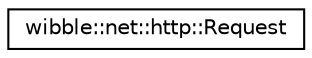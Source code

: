 digraph G
{
  edge [fontname="Helvetica",fontsize="10",labelfontname="Helvetica",labelfontsize="10"];
  node [fontname="Helvetica",fontsize="10",shape=record];
  rankdir="LR";
  Node1 [label="wibble::net::http::Request",height=0.2,width=0.4,color="black", fillcolor="white", style="filled",URL="$structwibble_1_1net_1_1http_1_1Request.html"];
}
